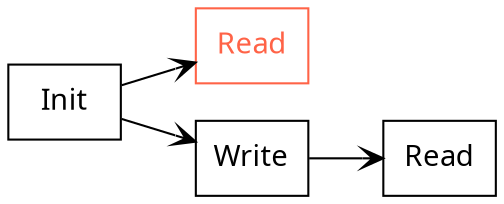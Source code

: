 digraph concurrency {
  rankdir=LR;
  node[shape=rect, fontname="Fira Code"];
  edge[arrowhead=vee];

  Read1[label=Read, color=tomato, fontcolor=tomato];
  Read2[label=Read];
  Write1[label=Write];

  Init -> {Read1 Write1};
  //Read1 -> Write2;
  Write1 -> Read2;
}
